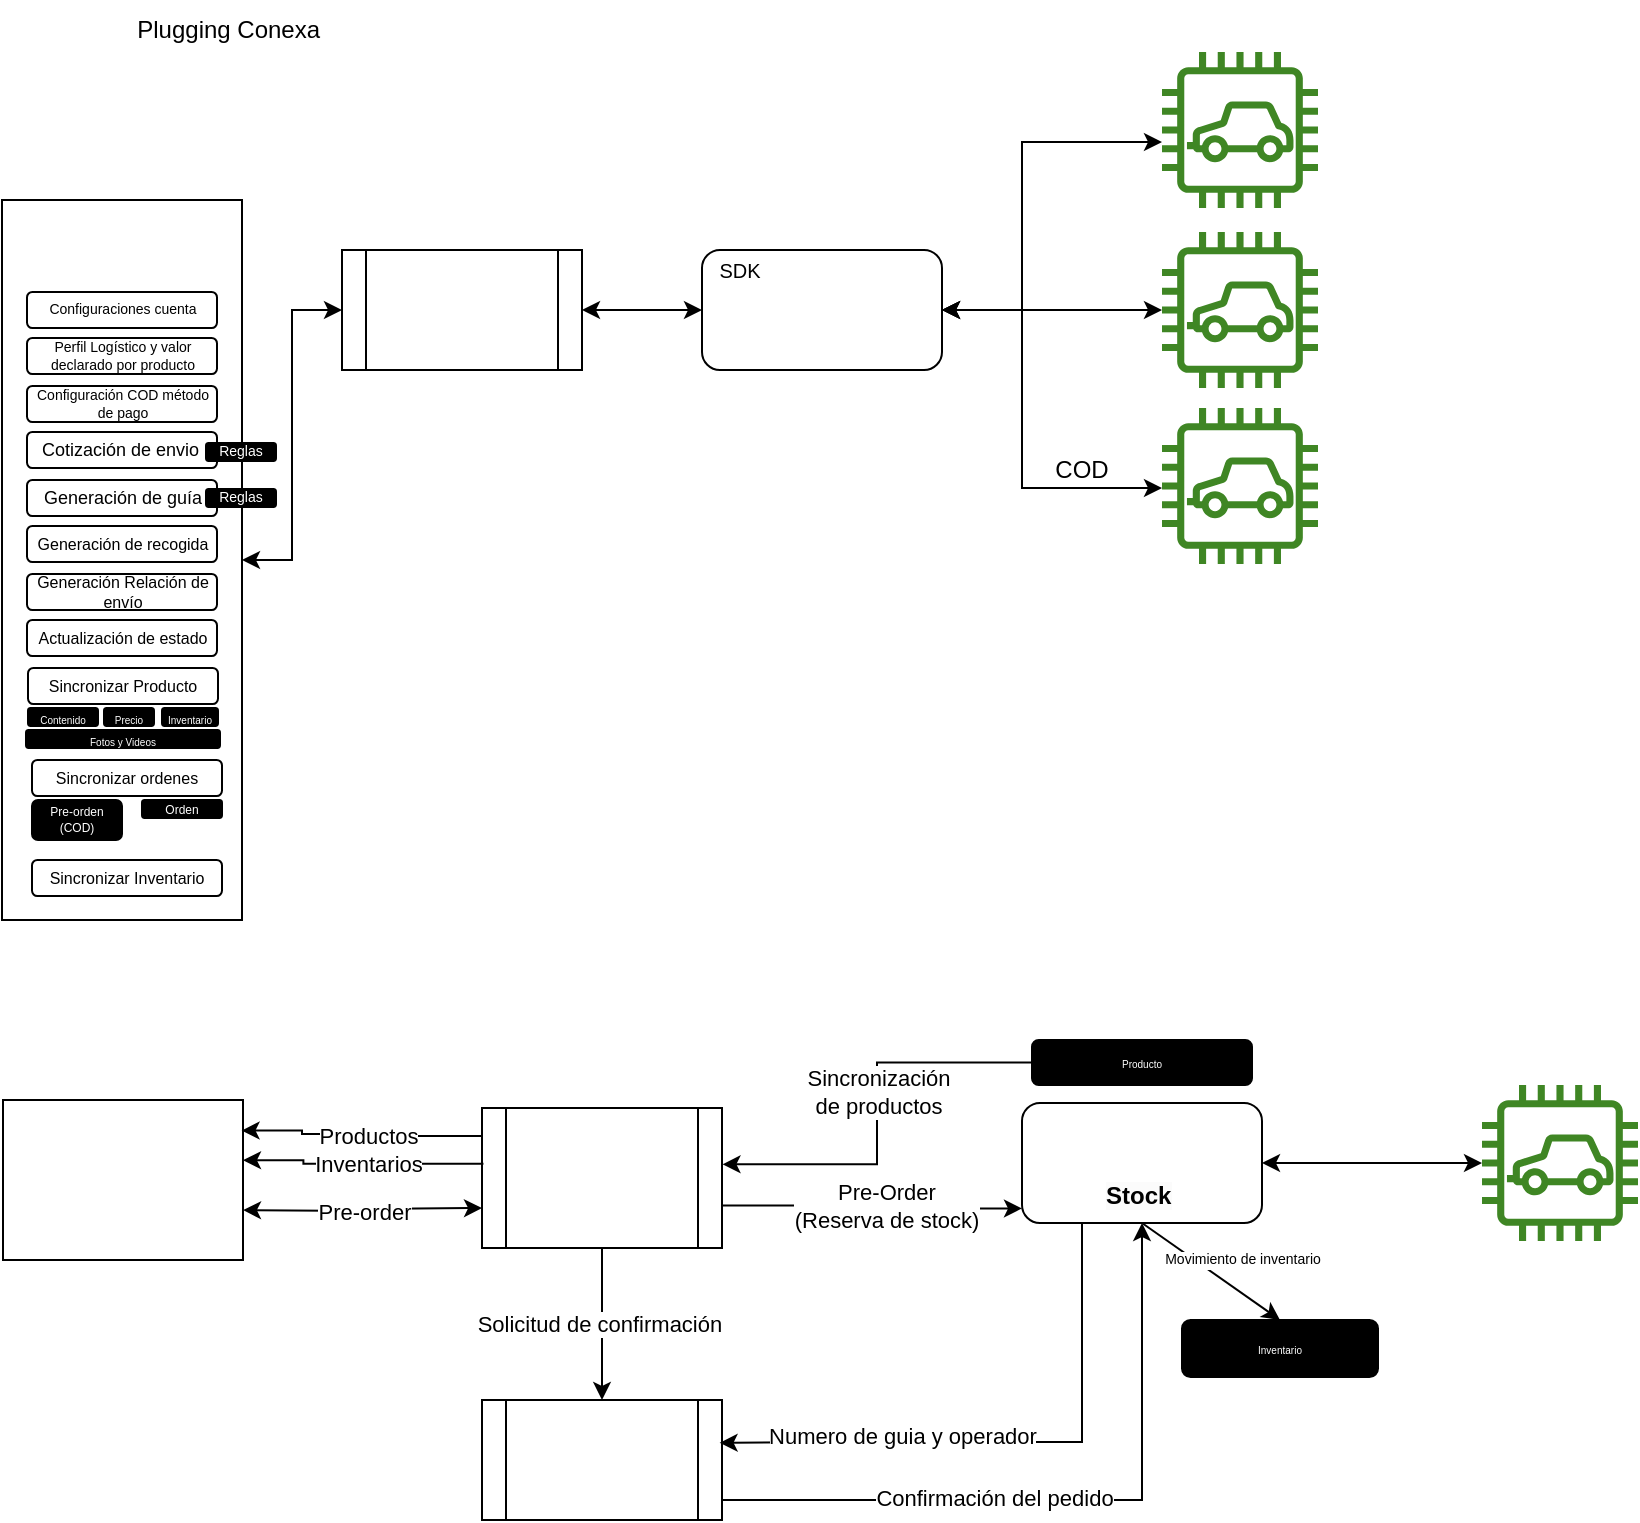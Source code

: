 <mxfile version="21.6.8" type="github">
  <diagram name="Page-1" id="Q9ZGOHgGkMbfIUr9nXr1">
    <mxGraphModel dx="1120" dy="705" grid="1" gridSize="10" guides="1" tooltips="1" connect="1" arrows="1" fold="1" page="1" pageScale="1" pageWidth="850" pageHeight="1100" math="0" shadow="0">
      <root>
        <mxCell id="0" />
        <mxCell id="1" parent="0" />
        <mxCell id="BMyQcAAI0aIPcuT6iPED-1" value="Plugging Conexa&amp;nbsp;" style="text;html=1;strokeColor=none;fillColor=none;align=center;verticalAlign=middle;whiteSpace=wrap;rounded=0;" vertex="1" parent="1">
          <mxGeometry x="50" y="30" width="170" height="30" as="geometry" />
        </mxCell>
        <mxCell id="BMyQcAAI0aIPcuT6iPED-14" style="edgeStyle=orthogonalEdgeStyle;rounded=0;orthogonalLoop=1;jettySize=auto;html=1;startArrow=classic;startFill=1;" edge="1" parent="1" source="BMyQcAAI0aIPcuT6iPED-7" target="BMyQcAAI0aIPcuT6iPED-10">
          <mxGeometry relative="1" as="geometry">
            <Array as="points">
              <mxPoint x="530" y="185" />
              <mxPoint x="530" y="101" />
            </Array>
          </mxGeometry>
        </mxCell>
        <mxCell id="BMyQcAAI0aIPcuT6iPED-15" style="edgeStyle=orthogonalEdgeStyle;rounded=0;orthogonalLoop=1;jettySize=auto;html=1;exitX=1;exitY=0.5;exitDx=0;exitDy=0;startArrow=classic;startFill=1;" edge="1" parent="1" source="BMyQcAAI0aIPcuT6iPED-7" target="BMyQcAAI0aIPcuT6iPED-11">
          <mxGeometry relative="1" as="geometry">
            <mxPoint x="490" y="180.029" as="sourcePoint" />
          </mxGeometry>
        </mxCell>
        <mxCell id="BMyQcAAI0aIPcuT6iPED-16" style="edgeStyle=orthogonalEdgeStyle;rounded=0;orthogonalLoop=1;jettySize=auto;html=1;startArrow=classic;startFill=1;" edge="1" parent="1" source="BMyQcAAI0aIPcuT6iPED-7" target="BMyQcAAI0aIPcuT6iPED-12">
          <mxGeometry relative="1" as="geometry">
            <Array as="points">
              <mxPoint x="530" y="185" />
              <mxPoint x="530" y="274" />
            </Array>
          </mxGeometry>
        </mxCell>
        <mxCell id="BMyQcAAI0aIPcuT6iPED-10" value="" style="sketch=0;outlineConnect=0;fontColor=#232F3E;gradientColor=none;fillColor=#3F8624;strokeColor=none;dashed=0;verticalLabelPosition=bottom;verticalAlign=top;align=center;html=1;fontSize=12;fontStyle=0;aspect=fixed;pointerEvents=1;shape=mxgraph.aws4.car;" vertex="1" parent="1">
          <mxGeometry x="600" y="56" width="78" height="78" as="geometry" />
        </mxCell>
        <mxCell id="BMyQcAAI0aIPcuT6iPED-11" value="" style="sketch=0;outlineConnect=0;fontColor=#232F3E;gradientColor=none;fillColor=#3F8624;strokeColor=none;dashed=0;verticalLabelPosition=bottom;verticalAlign=top;align=center;html=1;fontSize=12;fontStyle=0;aspect=fixed;pointerEvents=1;shape=mxgraph.aws4.car;" vertex="1" parent="1">
          <mxGeometry x="600" y="146" width="78" height="78" as="geometry" />
        </mxCell>
        <mxCell id="BMyQcAAI0aIPcuT6iPED-12" value="" style="sketch=0;outlineConnect=0;fontColor=#232F3E;gradientColor=none;fillColor=#3F8624;strokeColor=none;dashed=0;verticalLabelPosition=bottom;verticalAlign=top;align=center;html=1;fontSize=12;fontStyle=0;aspect=fixed;pointerEvents=1;shape=mxgraph.aws4.car;" vertex="1" parent="1">
          <mxGeometry x="600" y="234" width="78" height="78" as="geometry" />
        </mxCell>
        <mxCell id="BMyQcAAI0aIPcuT6iPED-17" value="COD" style="text;html=1;strokeColor=none;fillColor=none;align=center;verticalAlign=middle;whiteSpace=wrap;rounded=0;" vertex="1" parent="1">
          <mxGeometry x="530" y="250" width="60" height="30" as="geometry" />
        </mxCell>
        <mxCell id="BMyQcAAI0aIPcuT6iPED-20" style="edgeStyle=orthogonalEdgeStyle;rounded=0;orthogonalLoop=1;jettySize=auto;html=1;entryX=0;entryY=0.5;entryDx=0;entryDy=0;startArrow=classic;startFill=1;" edge="1" parent="1" source="BMyQcAAI0aIPcuT6iPED-18" target="BMyQcAAI0aIPcuT6iPED-7">
          <mxGeometry relative="1" as="geometry" />
        </mxCell>
        <mxCell id="BMyQcAAI0aIPcuT6iPED-24" style="edgeStyle=orthogonalEdgeStyle;rounded=0;orthogonalLoop=1;jettySize=auto;html=1;entryX=0;entryY=0.5;entryDx=0;entryDy=0;startArrow=classic;startFill=1;" edge="1" parent="1" source="BMyQcAAI0aIPcuT6iPED-22" target="BMyQcAAI0aIPcuT6iPED-18">
          <mxGeometry relative="1" as="geometry" />
        </mxCell>
        <mxCell id="BMyQcAAI0aIPcuT6iPED-22" value="" style="rounded=0;whiteSpace=wrap;html=1;" vertex="1" parent="1">
          <mxGeometry x="20" y="130" width="120" height="360" as="geometry" />
        </mxCell>
        <mxCell id="BMyQcAAI0aIPcuT6iPED-23" value="" style="shape=image;verticalLabelPosition=bottom;labelBackgroundColor=default;verticalAlign=top;aspect=fixed;imageAspect=0;image=https://upload.wikimedia.org/wikipedia/commons/thumb/0/0e/Shopify_logo_2018.svg/2560px-Shopify_logo_2018.svg.png;" vertex="1" parent="1">
          <mxGeometry x="35" y="139.25" width="90" height="25.5" as="geometry" />
        </mxCell>
        <mxCell id="BMyQcAAI0aIPcuT6iPED-25" value="" style="group" vertex="1" connectable="0" parent="1">
          <mxGeometry x="190" y="155" width="120" height="60" as="geometry" />
        </mxCell>
        <mxCell id="BMyQcAAI0aIPcuT6iPED-18" value="" style="shape=process;whiteSpace=wrap;html=1;backgroundOutline=1;" vertex="1" parent="BMyQcAAI0aIPcuT6iPED-25">
          <mxGeometry width="120" height="60" as="geometry" />
        </mxCell>
        <mxCell id="BMyQcAAI0aIPcuT6iPED-19" value="" style="shape=image;verticalLabelPosition=bottom;labelBackgroundColor=default;verticalAlign=top;aspect=fixed;imageAspect=0;image=https://conexa.ai/meta-logo.jpg;clipPath=inset(21.97% 3.33% 22.61% 3.33%);" vertex="1" parent="BMyQcAAI0aIPcuT6iPED-25">
          <mxGeometry x="19.62" y="17.45" width="80.77" height="25.1" as="geometry" />
        </mxCell>
        <mxCell id="BMyQcAAI0aIPcuT6iPED-26" value="" style="group" vertex="1" connectable="0" parent="1">
          <mxGeometry x="370" y="155" width="120" height="60" as="geometry" />
        </mxCell>
        <mxCell id="BMyQcAAI0aIPcuT6iPED-7" value="" style="rounded=1;whiteSpace=wrap;html=1;" vertex="1" parent="BMyQcAAI0aIPcuT6iPED-26">
          <mxGeometry width="120" height="60" as="geometry" />
        </mxCell>
        <mxCell id="BMyQcAAI0aIPcuT6iPED-3" value="" style="shape=image;verticalLabelPosition=bottom;labelBackgroundColor=default;verticalAlign=top;aspect=fixed;imageAspect=0;image=https://aveonline.co/wp-content/uploads/2022/09/avecolor.png;" vertex="1" parent="BMyQcAAI0aIPcuT6iPED-26">
          <mxGeometry x="21.54" y="20" width="76.92" height="20" as="geometry" />
        </mxCell>
        <mxCell id="BMyQcAAI0aIPcuT6iPED-28" value="SDK" style="text;html=1;strokeColor=none;fillColor=none;align=center;verticalAlign=middle;whiteSpace=wrap;rounded=0;fontSize=10;" vertex="1" parent="BMyQcAAI0aIPcuT6iPED-26">
          <mxGeometry x="-1" y="5" width="40" height="10" as="geometry" />
        </mxCell>
        <mxCell id="BMyQcAAI0aIPcuT6iPED-27" value="Configuraciones cuenta" style="rounded=1;whiteSpace=wrap;html=1;fontSize=7;flipV=1;" vertex="1" parent="1">
          <mxGeometry x="32.5" y="176" width="95" height="18" as="geometry" />
        </mxCell>
        <mxCell id="BMyQcAAI0aIPcuT6iPED-29" value="Perfil Logístico y valor declarado por producto" style="rounded=1;whiteSpace=wrap;html=1;fontSize=7;flipV=1;" vertex="1" parent="1">
          <mxGeometry x="32.5" y="199" width="95" height="18" as="geometry" />
        </mxCell>
        <mxCell id="BMyQcAAI0aIPcuT6iPED-30" value="Cotización de envio&amp;nbsp;" style="rounded=1;whiteSpace=wrap;html=1;fontSize=9;flipV=1;" vertex="1" parent="1">
          <mxGeometry x="32.5" y="246" width="95" height="18" as="geometry" />
        </mxCell>
        <mxCell id="BMyQcAAI0aIPcuT6iPED-31" value="Configuración COD método de pago" style="rounded=1;whiteSpace=wrap;html=1;fontSize=7;flipV=1;" vertex="1" parent="1">
          <mxGeometry x="32.5" y="223" width="95" height="18" as="geometry" />
        </mxCell>
        <mxCell id="BMyQcAAI0aIPcuT6iPED-32" value="Generación de guía" style="rounded=1;whiteSpace=wrap;html=1;fontSize=9;flipV=1;" vertex="1" parent="1">
          <mxGeometry x="32.5" y="270" width="95" height="18" as="geometry" />
        </mxCell>
        <mxCell id="BMyQcAAI0aIPcuT6iPED-33" value="Reglas" style="rounded=1;whiteSpace=wrap;html=1;fillColor=#000000;fontColor=#FFFFFF;fontSize=7;" vertex="1" parent="1">
          <mxGeometry x="122" y="274.5" width="35" height="9" as="geometry" />
        </mxCell>
        <mxCell id="BMyQcAAI0aIPcuT6iPED-34" value="Reglas" style="rounded=1;whiteSpace=wrap;html=1;fillColor=#000000;fontColor=#FFFFFF;fontSize=7;" vertex="1" parent="1">
          <mxGeometry x="122" y="251.5" width="35" height="9" as="geometry" />
        </mxCell>
        <mxCell id="BMyQcAAI0aIPcuT6iPED-35" value="Generación de recogida" style="rounded=1;whiteSpace=wrap;html=1;fontSize=8;flipV=1;" vertex="1" parent="1">
          <mxGeometry x="32.5" y="293" width="95" height="18" as="geometry" />
        </mxCell>
        <mxCell id="BMyQcAAI0aIPcuT6iPED-36" value="Generación Relación de envío" style="rounded=1;whiteSpace=wrap;html=1;fontSize=8;flipV=1;" vertex="1" parent="1">
          <mxGeometry x="32.5" y="317" width="95" height="18" as="geometry" />
        </mxCell>
        <mxCell id="BMyQcAAI0aIPcuT6iPED-37" value="Actualización de estado" style="rounded=1;whiteSpace=wrap;html=1;fontSize=8;flipV=1;" vertex="1" parent="1">
          <mxGeometry x="32.5" y="340" width="95" height="18" as="geometry" />
        </mxCell>
        <mxCell id="BMyQcAAI0aIPcuT6iPED-38" value="Sincronizar Producto" style="rounded=1;whiteSpace=wrap;html=1;fontSize=8;flipV=1;" vertex="1" parent="1">
          <mxGeometry x="33" y="364" width="95" height="18" as="geometry" />
        </mxCell>
        <mxCell id="BMyQcAAI0aIPcuT6iPED-42" value="Contenido" style="rounded=1;whiteSpace=wrap;html=1;fillColor=#000000;fontColor=#FFFFFF;fontSize=5;" vertex="1" parent="1">
          <mxGeometry x="33" y="384" width="35" height="9" as="geometry" />
        </mxCell>
        <mxCell id="BMyQcAAI0aIPcuT6iPED-43" value="Precio" style="rounded=1;whiteSpace=wrap;html=1;fillColor=#000000;fontColor=#FFFFFF;fontSize=5;" vertex="1" parent="1">
          <mxGeometry x="71" y="384" width="25" height="9" as="geometry" />
        </mxCell>
        <mxCell id="BMyQcAAI0aIPcuT6iPED-44" value="Inventario" style="rounded=1;whiteSpace=wrap;html=1;fillColor=#000000;fontColor=#FFFFFF;fontSize=5;" vertex="1" parent="1">
          <mxGeometry x="100" y="384" width="28" height="9" as="geometry" />
        </mxCell>
        <mxCell id="BMyQcAAI0aIPcuT6iPED-45" value="Fotos y Videos" style="rounded=1;whiteSpace=wrap;html=1;fillColor=#000000;fontColor=#FFFFFF;fontSize=5;" vertex="1" parent="1">
          <mxGeometry x="32" y="395" width="97" height="9" as="geometry" />
        </mxCell>
        <mxCell id="BMyQcAAI0aIPcuT6iPED-46" value="Sincronizar ordenes" style="rounded=1;whiteSpace=wrap;html=1;fontSize=8;flipV=1;" vertex="1" parent="1">
          <mxGeometry x="35" y="410" width="95" height="18" as="geometry" />
        </mxCell>
        <mxCell id="BMyQcAAI0aIPcuT6iPED-47" value="Pre-orden (COD)" style="rounded=1;whiteSpace=wrap;html=1;fillColor=#000000;fontColor=#FFFFFF;fontSize=6;" vertex="1" parent="1">
          <mxGeometry x="35" y="430" width="45" height="20" as="geometry" />
        </mxCell>
        <mxCell id="BMyQcAAI0aIPcuT6iPED-48" value="Orden" style="rounded=1;whiteSpace=wrap;html=1;fillColor=#000000;fontColor=#FFFFFF;fontSize=6;" vertex="1" parent="1">
          <mxGeometry x="90" y="430" width="40" height="9" as="geometry" />
        </mxCell>
        <mxCell id="BMyQcAAI0aIPcuT6iPED-49" value="Sincronizar Inventario" style="rounded=1;whiteSpace=wrap;html=1;fontSize=8;flipV=1;" vertex="1" parent="1">
          <mxGeometry x="35" y="460" width="95" height="18" as="geometry" />
        </mxCell>
        <mxCell id="BMyQcAAI0aIPcuT6iPED-56" style="edgeStyle=orthogonalEdgeStyle;rounded=0;orthogonalLoop=1;jettySize=auto;html=1;startArrow=classic;startFill=1;exitX=1;exitY=0.5;exitDx=0;exitDy=0;" edge="1" parent="1" source="BMyQcAAI0aIPcuT6iPED-66" target="BMyQcAAI0aIPcuT6iPED-59">
          <mxGeometry relative="1" as="geometry">
            <Array as="points">
              <mxPoint x="730" y="612" />
              <mxPoint x="730" y="612" />
            </Array>
          </mxGeometry>
        </mxCell>
        <mxCell id="BMyQcAAI0aIPcuT6iPED-59" value="" style="sketch=0;outlineConnect=0;fontColor=#232F3E;gradientColor=none;fillColor=#3F8624;strokeColor=none;dashed=0;verticalLabelPosition=bottom;verticalAlign=top;align=center;html=1;fontSize=12;fontStyle=0;aspect=fixed;pointerEvents=1;shape=mxgraph.aws4.car;" vertex="1" parent="1">
          <mxGeometry x="760" y="572.5" width="78" height="78" as="geometry" />
        </mxCell>
        <mxCell id="BMyQcAAI0aIPcuT6iPED-65" value="" style="group" vertex="1" connectable="0" parent="1">
          <mxGeometry x="530" y="581.5" width="120" height="60" as="geometry" />
        </mxCell>
        <mxCell id="BMyQcAAI0aIPcuT6iPED-66" value="" style="rounded=1;whiteSpace=wrap;html=1;" vertex="1" parent="BMyQcAAI0aIPcuT6iPED-65">
          <mxGeometry width="120" height="60" as="geometry" />
        </mxCell>
        <mxCell id="BMyQcAAI0aIPcuT6iPED-67" value="" style="shape=image;verticalLabelPosition=bottom;labelBackgroundColor=default;verticalAlign=top;aspect=fixed;imageAspect=0;image=https://aveonline.co/wp-content/uploads/2022/09/avecolor.png;" vertex="1" parent="BMyQcAAI0aIPcuT6iPED-65">
          <mxGeometry x="21.54" y="20" width="76.92" height="20" as="geometry" />
        </mxCell>
        <mxCell id="BMyQcAAI0aIPcuT6iPED-127" value="&lt;span style=&quot;caret-color: rgb(0, 0, 0); color: rgb(0, 0, 0); font-family: Helvetica; font-size: 12px; font-style: normal; font-variant-caps: normal; font-weight: 700; letter-spacing: normal; text-align: center; text-indent: 0px; text-transform: none; word-spacing: 0px; -webkit-text-stroke-width: 0px; background-color: rgb(251, 251, 251); text-decoration: none; float: none; display: inline !important;&quot;&gt;Stock&lt;/span&gt;" style="text;whiteSpace=wrap;html=1;" vertex="1" parent="BMyQcAAI0aIPcuT6iPED-65">
          <mxGeometry x="40" y="32.5" width="40" height="20" as="geometry" />
        </mxCell>
        <mxCell id="BMyQcAAI0aIPcuT6iPED-109" style="edgeStyle=orthogonalEdgeStyle;rounded=0;orthogonalLoop=1;jettySize=auto;html=1;entryX=0;entryY=0.5;entryDx=0;entryDy=0;exitX=1;exitY=0.5;exitDx=0;exitDy=0;" edge="1" parent="1">
          <mxGeometry relative="1" as="geometry">
            <mxPoint x="380" y="641.73" as="sourcePoint" />
            <mxPoint x="530" y="634.23" as="targetPoint" />
            <Array as="points">
              <mxPoint x="380" y="632.73" />
              <mxPoint x="450" y="632.73" />
            </Array>
          </mxGeometry>
        </mxCell>
        <mxCell id="BMyQcAAI0aIPcuT6iPED-110" value="Pre-Order&lt;br&gt;(Reserva de stock)" style="edgeLabel;html=1;align=center;verticalAlign=middle;resizable=0;points=[];" vertex="1" connectable="0" parent="BMyQcAAI0aIPcuT6iPED-109">
          <mxGeometry x="-0.346" y="3" relative="1" as="geometry">
            <mxPoint x="38" y="3" as="offset" />
          </mxGeometry>
        </mxCell>
        <mxCell id="BMyQcAAI0aIPcuT6iPED-105" style="edgeStyle=orthogonalEdgeStyle;rounded=0;orthogonalLoop=1;jettySize=auto;html=1;entryX=0;entryY=0.5;entryDx=0;entryDy=0;startArrow=classic;startFill=1;" edge="1" parent="1">
          <mxGeometry relative="1" as="geometry">
            <mxPoint x="140.5" y="635.023" as="sourcePoint" />
            <mxPoint x="260" y="634" as="targetPoint" />
          </mxGeometry>
        </mxCell>
        <mxCell id="BMyQcAAI0aIPcuT6iPED-111" value="Pre-order" style="edgeLabel;html=1;align=center;verticalAlign=middle;resizable=0;points=[];" vertex="1" connectable="0" parent="BMyQcAAI0aIPcuT6iPED-105">
          <mxGeometry x="0.28" y="-1" relative="1" as="geometry">
            <mxPoint x="-16" as="offset" />
          </mxGeometry>
        </mxCell>
        <mxCell id="BMyQcAAI0aIPcuT6iPED-101" value="" style="rounded=0;whiteSpace=wrap;html=1;" vertex="1" parent="1">
          <mxGeometry x="20.5" y="580" width="120" height="80" as="geometry" />
        </mxCell>
        <mxCell id="BMyQcAAI0aIPcuT6iPED-102" value="" style="shape=image;verticalLabelPosition=bottom;labelBackgroundColor=default;verticalAlign=top;aspect=fixed;imageAspect=0;image=https://upload.wikimedia.org/wikipedia/commons/thumb/0/0e/Shopify_logo_2018.svg/2560px-Shopify_logo_2018.svg.png;" vertex="1" parent="1">
          <mxGeometry x="35.5" y="607.25" width="90" height="25.5" as="geometry" />
        </mxCell>
        <mxCell id="BMyQcAAI0aIPcuT6iPED-112" value="" style="group" vertex="1" connectable="0" parent="1">
          <mxGeometry x="260" y="584" width="120" height="70" as="geometry" />
        </mxCell>
        <mxCell id="BMyQcAAI0aIPcuT6iPED-63" value="" style="shape=process;whiteSpace=wrap;html=1;backgroundOutline=1;" vertex="1" parent="BMyQcAAI0aIPcuT6iPED-112">
          <mxGeometry width="120" height="70" as="geometry" />
        </mxCell>
        <mxCell id="BMyQcAAI0aIPcuT6iPED-99" value="" style="shape=image;verticalLabelPosition=bottom;labelBackgroundColor=default;verticalAlign=top;aspect=fixed;imageAspect=0;image=https://keybe.co/wp-content/uploads/2022/05/keybe_KB.jpeg;clipPath=inset(32.67% 13.33% 33.33% 19.33%);" vertex="1" parent="BMyQcAAI0aIPcuT6iPED-112">
          <mxGeometry x="20" y="14.8" width="80" height="40.4" as="geometry" />
        </mxCell>
        <mxCell id="BMyQcAAI0aIPcuT6iPED-114" value="" style="group" vertex="1" connectable="0" parent="1">
          <mxGeometry x="260" y="730" width="120" height="60" as="geometry" />
        </mxCell>
        <mxCell id="BMyQcAAI0aIPcuT6iPED-113" value="" style="shape=process;whiteSpace=wrap;html=1;backgroundOutline=1;" vertex="1" parent="BMyQcAAI0aIPcuT6iPED-114">
          <mxGeometry width="120" height="60" as="geometry" />
        </mxCell>
        <mxCell id="BMyQcAAI0aIPcuT6iPED-106" value="" style="shape=image;verticalLabelPosition=bottom;labelBackgroundColor=default;verticalAlign=top;aspect=fixed;imageAspect=0;image=https://upload.wikimedia.org/wikipedia/commons/thumb/6/6b/WhatsApp.svg/2044px-WhatsApp.svg.png;" vertex="1" parent="BMyQcAAI0aIPcuT6iPED-114">
          <mxGeometry x="36" y="5.86" width="48" height="48.28" as="geometry" />
        </mxCell>
        <mxCell id="BMyQcAAI0aIPcuT6iPED-116" value="Solicitud de confirmación&amp;nbsp;" style="edgeStyle=orthogonalEdgeStyle;rounded=0;orthogonalLoop=1;jettySize=auto;html=1;entryX=0.5;entryY=0;entryDx=0;entryDy=0;" edge="1" parent="1" source="BMyQcAAI0aIPcuT6iPED-63" target="BMyQcAAI0aIPcuT6iPED-113">
          <mxGeometry relative="1" as="geometry" />
        </mxCell>
        <mxCell id="BMyQcAAI0aIPcuT6iPED-117" style="edgeStyle=orthogonalEdgeStyle;rounded=0;orthogonalLoop=1;jettySize=auto;html=1;" edge="1" parent="1" source="BMyQcAAI0aIPcuT6iPED-113" target="BMyQcAAI0aIPcuT6iPED-66">
          <mxGeometry relative="1" as="geometry">
            <Array as="points">
              <mxPoint x="590" y="780" />
            </Array>
          </mxGeometry>
        </mxCell>
        <mxCell id="BMyQcAAI0aIPcuT6iPED-118" value="Confirmación del pedido" style="edgeLabel;html=1;align=center;verticalAlign=middle;resizable=0;points=[];" vertex="1" connectable="0" parent="BMyQcAAI0aIPcuT6iPED-117">
          <mxGeometry x="-0.221" y="1" relative="1" as="geometry">
            <mxPoint as="offset" />
          </mxGeometry>
        </mxCell>
        <mxCell id="BMyQcAAI0aIPcuT6iPED-119" style="edgeStyle=orthogonalEdgeStyle;rounded=0;orthogonalLoop=1;jettySize=auto;html=1;exitX=0.25;exitY=1;exitDx=0;exitDy=0;entryX=0.99;entryY=0.357;entryDx=0;entryDy=0;entryPerimeter=0;" edge="1" parent="1" source="BMyQcAAI0aIPcuT6iPED-66" target="BMyQcAAI0aIPcuT6iPED-113">
          <mxGeometry relative="1" as="geometry">
            <Array as="points">
              <mxPoint x="560" y="751" />
              <mxPoint x="440" y="751" />
            </Array>
          </mxGeometry>
        </mxCell>
        <mxCell id="BMyQcAAI0aIPcuT6iPED-120" value="Numero de guia y operador" style="edgeLabel;html=1;align=center;verticalAlign=middle;resizable=0;points=[];" vertex="1" connectable="0" parent="BMyQcAAI0aIPcuT6iPED-119">
          <mxGeometry x="0.224" y="-3" relative="1" as="geometry">
            <mxPoint x="-22" as="offset" />
          </mxGeometry>
        </mxCell>
        <mxCell id="BMyQcAAI0aIPcuT6iPED-128" value="Producto" style="rounded=1;whiteSpace=wrap;html=1;fillColor=#000000;fontColor=#FFFFFF;fontSize=5;" vertex="1" parent="1">
          <mxGeometry x="535" y="550" width="110" height="22.5" as="geometry" />
        </mxCell>
        <mxCell id="BMyQcAAI0aIPcuT6iPED-129" value="Inventario" style="rounded=1;whiteSpace=wrap;html=1;fillColor=#000000;fontColor=#FFFFFF;fontSize=5;" vertex="1" parent="1">
          <mxGeometry x="610" y="690" width="98" height="28.5" as="geometry" />
        </mxCell>
        <mxCell id="BMyQcAAI0aIPcuT6iPED-130" value="" style="endArrow=classic;html=1;rounded=0;exitX=0.5;exitY=1;exitDx=0;exitDy=0;entryX=0.5;entryY=0;entryDx=0;entryDy=0;" edge="1" parent="1" source="BMyQcAAI0aIPcuT6iPED-66" target="BMyQcAAI0aIPcuT6iPED-129">
          <mxGeometry width="50" height="50" relative="1" as="geometry">
            <mxPoint x="560" y="720" as="sourcePoint" />
            <mxPoint x="610" y="670" as="targetPoint" />
          </mxGeometry>
        </mxCell>
        <mxCell id="BMyQcAAI0aIPcuT6iPED-131" value="Movimiento de inventario" style="edgeLabel;html=1;align=center;verticalAlign=middle;resizable=0;points=[];fontSize=7;" vertex="1" connectable="0" parent="BMyQcAAI0aIPcuT6iPED-130">
          <mxGeometry x="0.01" relative="1" as="geometry">
            <mxPoint x="15" y="-6" as="offset" />
          </mxGeometry>
        </mxCell>
        <mxCell id="BMyQcAAI0aIPcuT6iPED-132" style="edgeStyle=orthogonalEdgeStyle;rounded=0;orthogonalLoop=1;jettySize=auto;html=1;entryX=1.002;entryY=0.402;entryDx=0;entryDy=0;entryPerimeter=0;exitX=0;exitY=0.5;exitDx=0;exitDy=0;" edge="1" parent="1" source="BMyQcAAI0aIPcuT6iPED-128" target="BMyQcAAI0aIPcuT6iPED-63">
          <mxGeometry relative="1" as="geometry" />
        </mxCell>
        <mxCell id="BMyQcAAI0aIPcuT6iPED-133" value="Sincronización &lt;br&gt;de productos" style="edgeLabel;html=1;align=center;verticalAlign=middle;resizable=0;points=[];" vertex="1" connectable="0" parent="BMyQcAAI0aIPcuT6iPED-132">
          <mxGeometry x="-0.104" relative="1" as="geometry">
            <mxPoint as="offset" />
          </mxGeometry>
        </mxCell>
        <mxCell id="BMyQcAAI0aIPcuT6iPED-134" style="edgeStyle=orthogonalEdgeStyle;rounded=0;orthogonalLoop=1;jettySize=auto;html=1;entryX=0.994;entryY=0.466;entryDx=0;entryDy=0;entryPerimeter=0;" edge="1" parent="1">
          <mxGeometry relative="1" as="geometry">
            <mxPoint x="260" y="597.0" as="sourcePoint" />
            <mxPoint x="139.78" y="595.28" as="targetPoint" />
            <Array as="points">
              <mxPoint x="260" y="598" />
              <mxPoint x="200" y="598" />
              <mxPoint x="200" y="597" />
              <mxPoint x="170" y="597" />
              <mxPoint x="170" y="595" />
            </Array>
          </mxGeometry>
        </mxCell>
        <mxCell id="BMyQcAAI0aIPcuT6iPED-135" value="Productos" style="edgeLabel;html=1;align=center;verticalAlign=middle;resizable=0;points=[];" vertex="1" connectable="0" parent="BMyQcAAI0aIPcuT6iPED-134">
          <mxGeometry x="-0.057" relative="1" as="geometry">
            <mxPoint as="offset" />
          </mxGeometry>
        </mxCell>
        <mxCell id="BMyQcAAI0aIPcuT6iPED-137" style="edgeStyle=orthogonalEdgeStyle;rounded=0;orthogonalLoop=1;jettySize=auto;html=1;entryX=0.994;entryY=0.466;entryDx=0;entryDy=0;entryPerimeter=0;" edge="1" parent="1">
          <mxGeometry relative="1" as="geometry">
            <mxPoint x="260.72" y="611.85" as="sourcePoint" />
            <mxPoint x="140.5" y="610.13" as="targetPoint" />
            <Array as="points">
              <mxPoint x="260.72" y="612.85" />
              <mxPoint x="200.72" y="612.85" />
              <mxPoint x="200.72" y="611.85" />
              <mxPoint x="170.72" y="611.85" />
              <mxPoint x="170.72" y="609.85" />
            </Array>
          </mxGeometry>
        </mxCell>
        <mxCell id="BMyQcAAI0aIPcuT6iPED-138" value="Inventarios" style="edgeLabel;html=1;align=center;verticalAlign=middle;resizable=0;points=[];" vertex="1" connectable="0" parent="BMyQcAAI0aIPcuT6iPED-137">
          <mxGeometry x="-0.057" relative="1" as="geometry">
            <mxPoint as="offset" />
          </mxGeometry>
        </mxCell>
      </root>
    </mxGraphModel>
  </diagram>
</mxfile>
